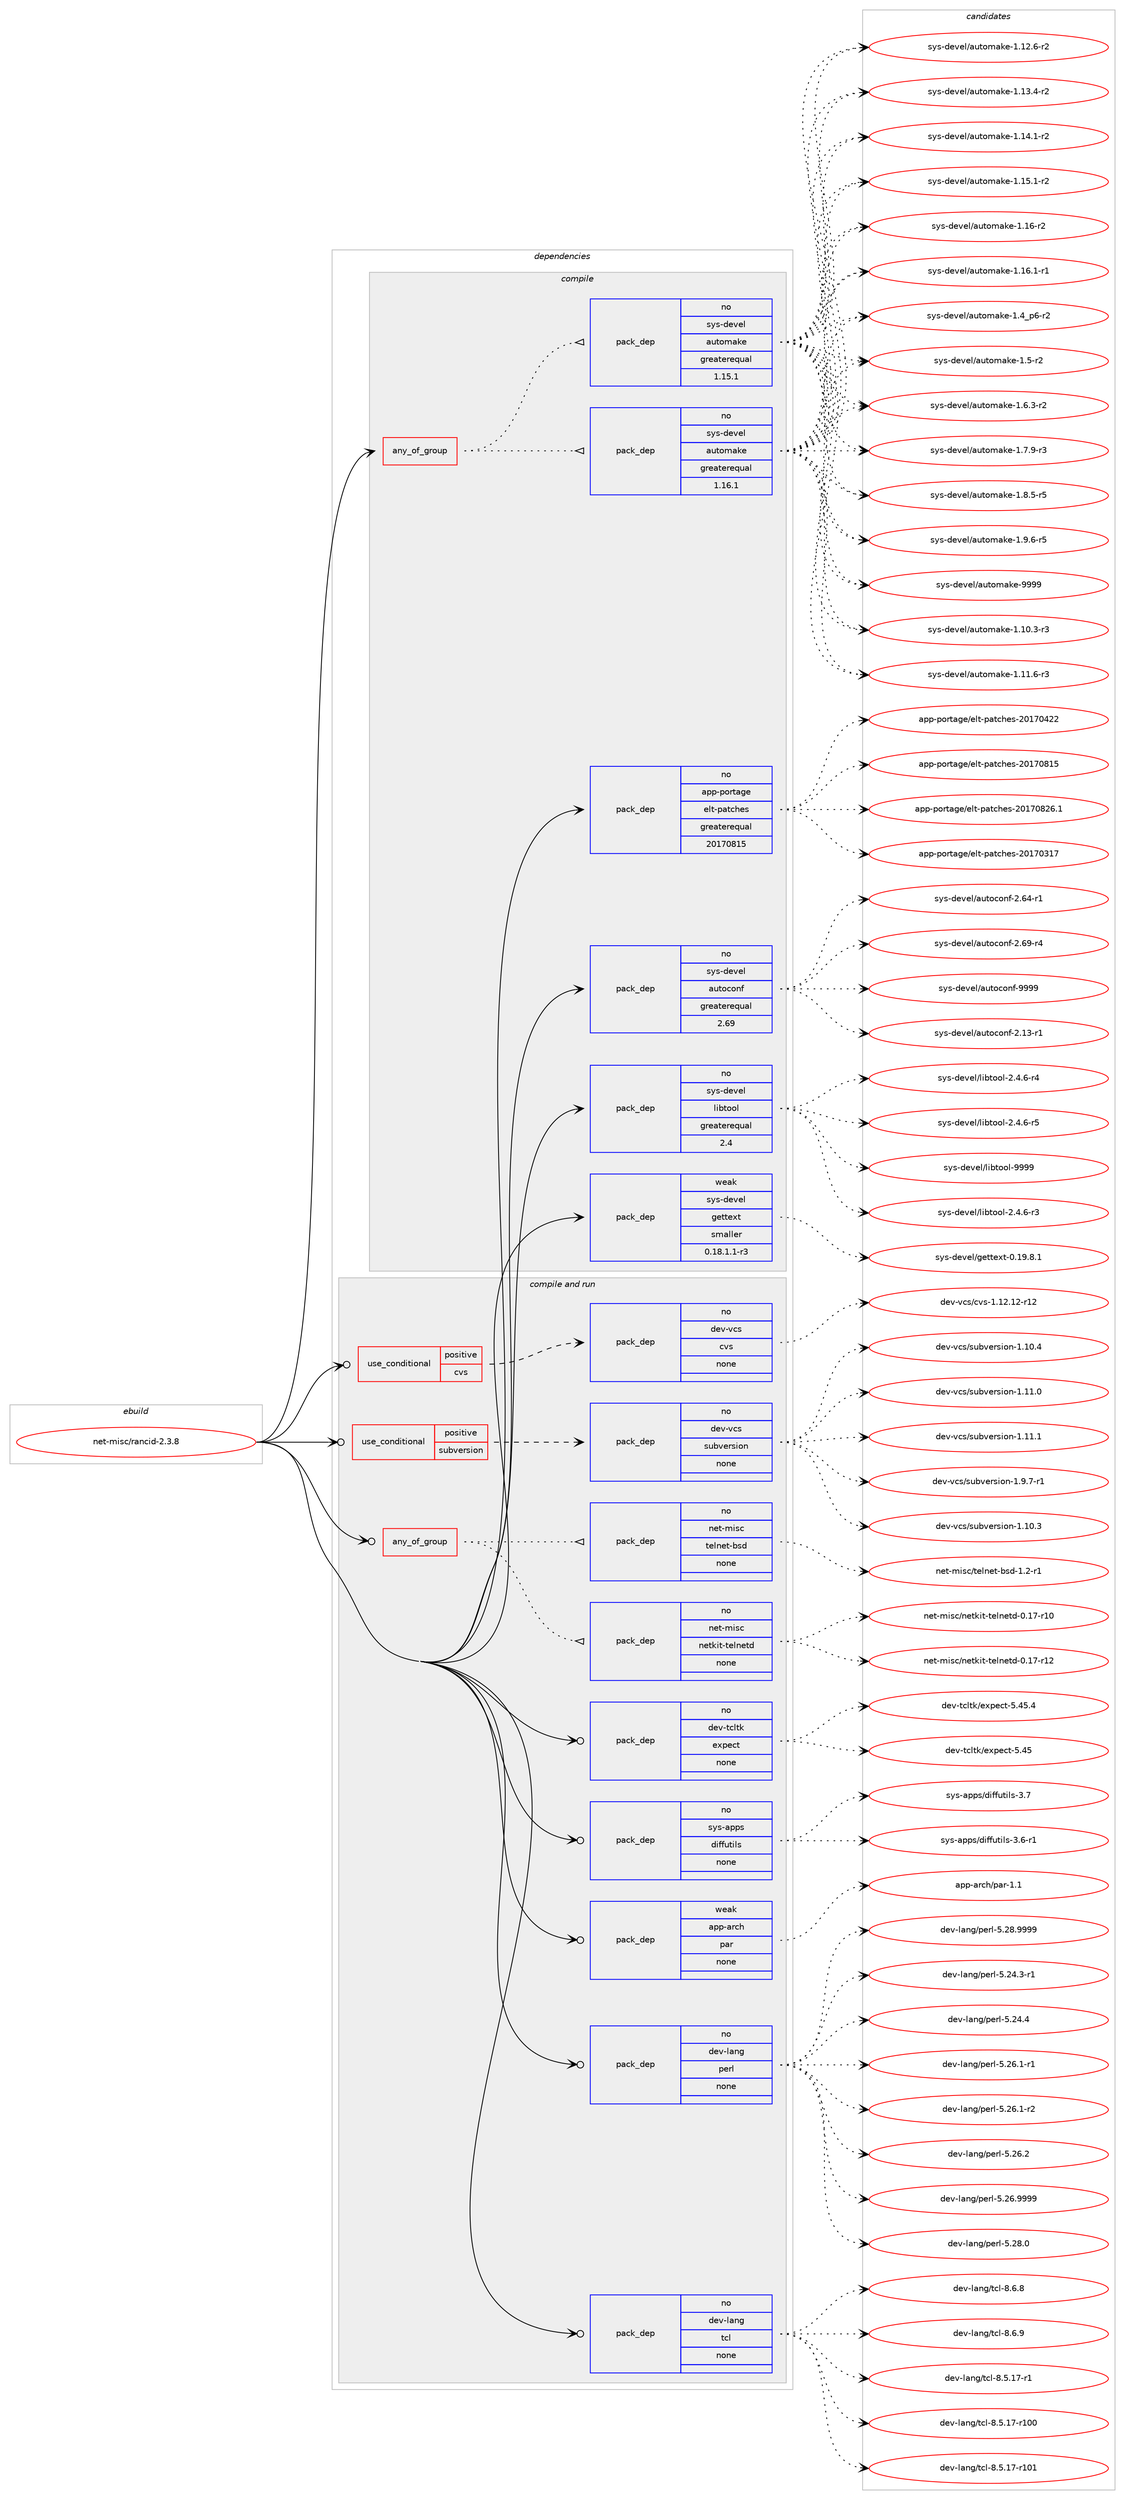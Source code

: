 digraph prolog {

# *************
# Graph options
# *************

newrank=true;
concentrate=true;
compound=true;
graph [rankdir=LR,fontname=Helvetica,fontsize=10,ranksep=1.5];#, ranksep=2.5, nodesep=0.2];
edge  [arrowhead=vee];
node  [fontname=Helvetica,fontsize=10];

# **********
# The ebuild
# **********

subgraph cluster_leftcol {
color=gray;
rank=same;
label=<<i>ebuild</i>>;
id [label="net-misc/rancid-2.3.8", color=red, width=4, href="../net-misc/rancid-2.3.8.svg"];
}

# ****************
# The dependencies
# ****************

subgraph cluster_midcol {
color=gray;
label=<<i>dependencies</i>>;
subgraph cluster_compile {
fillcolor="#eeeeee";
style=filled;
label=<<i>compile</i>>;
subgraph any26436 {
dependency1671490 [label=<<TABLE BORDER="0" CELLBORDER="1" CELLSPACING="0" CELLPADDING="4"><TR><TD CELLPADDING="10">any_of_group</TD></TR></TABLE>>, shape=none, color=red];subgraph pack1195103 {
dependency1671491 [label=<<TABLE BORDER="0" CELLBORDER="1" CELLSPACING="0" CELLPADDING="4" WIDTH="220"><TR><TD ROWSPAN="6" CELLPADDING="30">pack_dep</TD></TR><TR><TD WIDTH="110">no</TD></TR><TR><TD>sys-devel</TD></TR><TR><TD>automake</TD></TR><TR><TD>greaterequal</TD></TR><TR><TD>1.16.1</TD></TR></TABLE>>, shape=none, color=blue];
}
dependency1671490:e -> dependency1671491:w [weight=20,style="dotted",arrowhead="oinv"];
subgraph pack1195104 {
dependency1671492 [label=<<TABLE BORDER="0" CELLBORDER="1" CELLSPACING="0" CELLPADDING="4" WIDTH="220"><TR><TD ROWSPAN="6" CELLPADDING="30">pack_dep</TD></TR><TR><TD WIDTH="110">no</TD></TR><TR><TD>sys-devel</TD></TR><TR><TD>automake</TD></TR><TR><TD>greaterequal</TD></TR><TR><TD>1.15.1</TD></TR></TABLE>>, shape=none, color=blue];
}
dependency1671490:e -> dependency1671492:w [weight=20,style="dotted",arrowhead="oinv"];
}
id:e -> dependency1671490:w [weight=20,style="solid",arrowhead="vee"];
subgraph pack1195105 {
dependency1671493 [label=<<TABLE BORDER="0" CELLBORDER="1" CELLSPACING="0" CELLPADDING="4" WIDTH="220"><TR><TD ROWSPAN="6" CELLPADDING="30">pack_dep</TD></TR><TR><TD WIDTH="110">no</TD></TR><TR><TD>app-portage</TD></TR><TR><TD>elt-patches</TD></TR><TR><TD>greaterequal</TD></TR><TR><TD>20170815</TD></TR></TABLE>>, shape=none, color=blue];
}
id:e -> dependency1671493:w [weight=20,style="solid",arrowhead="vee"];
subgraph pack1195106 {
dependency1671494 [label=<<TABLE BORDER="0" CELLBORDER="1" CELLSPACING="0" CELLPADDING="4" WIDTH="220"><TR><TD ROWSPAN="6" CELLPADDING="30">pack_dep</TD></TR><TR><TD WIDTH="110">no</TD></TR><TR><TD>sys-devel</TD></TR><TR><TD>autoconf</TD></TR><TR><TD>greaterequal</TD></TR><TR><TD>2.69</TD></TR></TABLE>>, shape=none, color=blue];
}
id:e -> dependency1671494:w [weight=20,style="solid",arrowhead="vee"];
subgraph pack1195107 {
dependency1671495 [label=<<TABLE BORDER="0" CELLBORDER="1" CELLSPACING="0" CELLPADDING="4" WIDTH="220"><TR><TD ROWSPAN="6" CELLPADDING="30">pack_dep</TD></TR><TR><TD WIDTH="110">no</TD></TR><TR><TD>sys-devel</TD></TR><TR><TD>libtool</TD></TR><TR><TD>greaterequal</TD></TR><TR><TD>2.4</TD></TR></TABLE>>, shape=none, color=blue];
}
id:e -> dependency1671495:w [weight=20,style="solid",arrowhead="vee"];
subgraph pack1195108 {
dependency1671496 [label=<<TABLE BORDER="0" CELLBORDER="1" CELLSPACING="0" CELLPADDING="4" WIDTH="220"><TR><TD ROWSPAN="6" CELLPADDING="30">pack_dep</TD></TR><TR><TD WIDTH="110">weak</TD></TR><TR><TD>sys-devel</TD></TR><TR><TD>gettext</TD></TR><TR><TD>smaller</TD></TR><TR><TD>0.18.1.1-r3</TD></TR></TABLE>>, shape=none, color=blue];
}
id:e -> dependency1671496:w [weight=20,style="solid",arrowhead="vee"];
}
subgraph cluster_compileandrun {
fillcolor="#eeeeee";
style=filled;
label=<<i>compile and run</i>>;
subgraph any26437 {
dependency1671497 [label=<<TABLE BORDER="0" CELLBORDER="1" CELLSPACING="0" CELLPADDING="4"><TR><TD CELLPADDING="10">any_of_group</TD></TR></TABLE>>, shape=none, color=red];subgraph pack1195109 {
dependency1671498 [label=<<TABLE BORDER="0" CELLBORDER="1" CELLSPACING="0" CELLPADDING="4" WIDTH="220"><TR><TD ROWSPAN="6" CELLPADDING="30">pack_dep</TD></TR><TR><TD WIDTH="110">no</TD></TR><TR><TD>net-misc</TD></TR><TR><TD>netkit-telnetd</TD></TR><TR><TD>none</TD></TR><TR><TD></TD></TR></TABLE>>, shape=none, color=blue];
}
dependency1671497:e -> dependency1671498:w [weight=20,style="dotted",arrowhead="oinv"];
subgraph pack1195110 {
dependency1671499 [label=<<TABLE BORDER="0" CELLBORDER="1" CELLSPACING="0" CELLPADDING="4" WIDTH="220"><TR><TD ROWSPAN="6" CELLPADDING="30">pack_dep</TD></TR><TR><TD WIDTH="110">no</TD></TR><TR><TD>net-misc</TD></TR><TR><TD>telnet-bsd</TD></TR><TR><TD>none</TD></TR><TR><TD></TD></TR></TABLE>>, shape=none, color=blue];
}
dependency1671497:e -> dependency1671499:w [weight=20,style="dotted",arrowhead="oinv"];
}
id:e -> dependency1671497:w [weight=20,style="solid",arrowhead="odotvee"];
subgraph cond449121 {
dependency1671500 [label=<<TABLE BORDER="0" CELLBORDER="1" CELLSPACING="0" CELLPADDING="4"><TR><TD ROWSPAN="3" CELLPADDING="10">use_conditional</TD></TR><TR><TD>positive</TD></TR><TR><TD>cvs</TD></TR></TABLE>>, shape=none, color=red];
subgraph pack1195111 {
dependency1671501 [label=<<TABLE BORDER="0" CELLBORDER="1" CELLSPACING="0" CELLPADDING="4" WIDTH="220"><TR><TD ROWSPAN="6" CELLPADDING="30">pack_dep</TD></TR><TR><TD WIDTH="110">no</TD></TR><TR><TD>dev-vcs</TD></TR><TR><TD>cvs</TD></TR><TR><TD>none</TD></TR><TR><TD></TD></TR></TABLE>>, shape=none, color=blue];
}
dependency1671500:e -> dependency1671501:w [weight=20,style="dashed",arrowhead="vee"];
}
id:e -> dependency1671500:w [weight=20,style="solid",arrowhead="odotvee"];
subgraph cond449122 {
dependency1671502 [label=<<TABLE BORDER="0" CELLBORDER="1" CELLSPACING="0" CELLPADDING="4"><TR><TD ROWSPAN="3" CELLPADDING="10">use_conditional</TD></TR><TR><TD>positive</TD></TR><TR><TD>subversion</TD></TR></TABLE>>, shape=none, color=red];
subgraph pack1195112 {
dependency1671503 [label=<<TABLE BORDER="0" CELLBORDER="1" CELLSPACING="0" CELLPADDING="4" WIDTH="220"><TR><TD ROWSPAN="6" CELLPADDING="30">pack_dep</TD></TR><TR><TD WIDTH="110">no</TD></TR><TR><TD>dev-vcs</TD></TR><TR><TD>subversion</TD></TR><TR><TD>none</TD></TR><TR><TD></TD></TR></TABLE>>, shape=none, color=blue];
}
dependency1671502:e -> dependency1671503:w [weight=20,style="dashed",arrowhead="vee"];
}
id:e -> dependency1671502:w [weight=20,style="solid",arrowhead="odotvee"];
subgraph pack1195113 {
dependency1671504 [label=<<TABLE BORDER="0" CELLBORDER="1" CELLSPACING="0" CELLPADDING="4" WIDTH="220"><TR><TD ROWSPAN="6" CELLPADDING="30">pack_dep</TD></TR><TR><TD WIDTH="110">no</TD></TR><TR><TD>dev-lang</TD></TR><TR><TD>perl</TD></TR><TR><TD>none</TD></TR><TR><TD></TD></TR></TABLE>>, shape=none, color=blue];
}
id:e -> dependency1671504:w [weight=20,style="solid",arrowhead="odotvee"];
subgraph pack1195114 {
dependency1671505 [label=<<TABLE BORDER="0" CELLBORDER="1" CELLSPACING="0" CELLPADDING="4" WIDTH="220"><TR><TD ROWSPAN="6" CELLPADDING="30">pack_dep</TD></TR><TR><TD WIDTH="110">no</TD></TR><TR><TD>dev-lang</TD></TR><TR><TD>tcl</TD></TR><TR><TD>none</TD></TR><TR><TD></TD></TR></TABLE>>, shape=none, color=blue];
}
id:e -> dependency1671505:w [weight=20,style="solid",arrowhead="odotvee"];
subgraph pack1195115 {
dependency1671506 [label=<<TABLE BORDER="0" CELLBORDER="1" CELLSPACING="0" CELLPADDING="4" WIDTH="220"><TR><TD ROWSPAN="6" CELLPADDING="30">pack_dep</TD></TR><TR><TD WIDTH="110">no</TD></TR><TR><TD>dev-tcltk</TD></TR><TR><TD>expect</TD></TR><TR><TD>none</TD></TR><TR><TD></TD></TR></TABLE>>, shape=none, color=blue];
}
id:e -> dependency1671506:w [weight=20,style="solid",arrowhead="odotvee"];
subgraph pack1195116 {
dependency1671507 [label=<<TABLE BORDER="0" CELLBORDER="1" CELLSPACING="0" CELLPADDING="4" WIDTH="220"><TR><TD ROWSPAN="6" CELLPADDING="30">pack_dep</TD></TR><TR><TD WIDTH="110">no</TD></TR><TR><TD>sys-apps</TD></TR><TR><TD>diffutils</TD></TR><TR><TD>none</TD></TR><TR><TD></TD></TR></TABLE>>, shape=none, color=blue];
}
id:e -> dependency1671507:w [weight=20,style="solid",arrowhead="odotvee"];
subgraph pack1195117 {
dependency1671508 [label=<<TABLE BORDER="0" CELLBORDER="1" CELLSPACING="0" CELLPADDING="4" WIDTH="220"><TR><TD ROWSPAN="6" CELLPADDING="30">pack_dep</TD></TR><TR><TD WIDTH="110">weak</TD></TR><TR><TD>app-arch</TD></TR><TR><TD>par</TD></TR><TR><TD>none</TD></TR><TR><TD></TD></TR></TABLE>>, shape=none, color=blue];
}
id:e -> dependency1671508:w [weight=20,style="solid",arrowhead="odotvee"];
}
subgraph cluster_run {
fillcolor="#eeeeee";
style=filled;
label=<<i>run</i>>;
}
}

# **************
# The candidates
# **************

subgraph cluster_choices {
rank=same;
color=gray;
label=<<i>candidates</i>>;

subgraph choice1195103 {
color=black;
nodesep=1;
choice11512111545100101118101108479711711611110997107101454946494846514511451 [label="sys-devel/automake-1.10.3-r3", color=red, width=4,href="../sys-devel/automake-1.10.3-r3.svg"];
choice11512111545100101118101108479711711611110997107101454946494946544511451 [label="sys-devel/automake-1.11.6-r3", color=red, width=4,href="../sys-devel/automake-1.11.6-r3.svg"];
choice11512111545100101118101108479711711611110997107101454946495046544511450 [label="sys-devel/automake-1.12.6-r2", color=red, width=4,href="../sys-devel/automake-1.12.6-r2.svg"];
choice11512111545100101118101108479711711611110997107101454946495146524511450 [label="sys-devel/automake-1.13.4-r2", color=red, width=4,href="../sys-devel/automake-1.13.4-r2.svg"];
choice11512111545100101118101108479711711611110997107101454946495246494511450 [label="sys-devel/automake-1.14.1-r2", color=red, width=4,href="../sys-devel/automake-1.14.1-r2.svg"];
choice11512111545100101118101108479711711611110997107101454946495346494511450 [label="sys-devel/automake-1.15.1-r2", color=red, width=4,href="../sys-devel/automake-1.15.1-r2.svg"];
choice1151211154510010111810110847971171161111099710710145494649544511450 [label="sys-devel/automake-1.16-r2", color=red, width=4,href="../sys-devel/automake-1.16-r2.svg"];
choice11512111545100101118101108479711711611110997107101454946495446494511449 [label="sys-devel/automake-1.16.1-r1", color=red, width=4,href="../sys-devel/automake-1.16.1-r1.svg"];
choice115121115451001011181011084797117116111109971071014549465295112544511450 [label="sys-devel/automake-1.4_p6-r2", color=red, width=4,href="../sys-devel/automake-1.4_p6-r2.svg"];
choice11512111545100101118101108479711711611110997107101454946534511450 [label="sys-devel/automake-1.5-r2", color=red, width=4,href="../sys-devel/automake-1.5-r2.svg"];
choice115121115451001011181011084797117116111109971071014549465446514511450 [label="sys-devel/automake-1.6.3-r2", color=red, width=4,href="../sys-devel/automake-1.6.3-r2.svg"];
choice115121115451001011181011084797117116111109971071014549465546574511451 [label="sys-devel/automake-1.7.9-r3", color=red, width=4,href="../sys-devel/automake-1.7.9-r3.svg"];
choice115121115451001011181011084797117116111109971071014549465646534511453 [label="sys-devel/automake-1.8.5-r5", color=red, width=4,href="../sys-devel/automake-1.8.5-r5.svg"];
choice115121115451001011181011084797117116111109971071014549465746544511453 [label="sys-devel/automake-1.9.6-r5", color=red, width=4,href="../sys-devel/automake-1.9.6-r5.svg"];
choice115121115451001011181011084797117116111109971071014557575757 [label="sys-devel/automake-9999", color=red, width=4,href="../sys-devel/automake-9999.svg"];
dependency1671491:e -> choice11512111545100101118101108479711711611110997107101454946494846514511451:w [style=dotted,weight="100"];
dependency1671491:e -> choice11512111545100101118101108479711711611110997107101454946494946544511451:w [style=dotted,weight="100"];
dependency1671491:e -> choice11512111545100101118101108479711711611110997107101454946495046544511450:w [style=dotted,weight="100"];
dependency1671491:e -> choice11512111545100101118101108479711711611110997107101454946495146524511450:w [style=dotted,weight="100"];
dependency1671491:e -> choice11512111545100101118101108479711711611110997107101454946495246494511450:w [style=dotted,weight="100"];
dependency1671491:e -> choice11512111545100101118101108479711711611110997107101454946495346494511450:w [style=dotted,weight="100"];
dependency1671491:e -> choice1151211154510010111810110847971171161111099710710145494649544511450:w [style=dotted,weight="100"];
dependency1671491:e -> choice11512111545100101118101108479711711611110997107101454946495446494511449:w [style=dotted,weight="100"];
dependency1671491:e -> choice115121115451001011181011084797117116111109971071014549465295112544511450:w [style=dotted,weight="100"];
dependency1671491:e -> choice11512111545100101118101108479711711611110997107101454946534511450:w [style=dotted,weight="100"];
dependency1671491:e -> choice115121115451001011181011084797117116111109971071014549465446514511450:w [style=dotted,weight="100"];
dependency1671491:e -> choice115121115451001011181011084797117116111109971071014549465546574511451:w [style=dotted,weight="100"];
dependency1671491:e -> choice115121115451001011181011084797117116111109971071014549465646534511453:w [style=dotted,weight="100"];
dependency1671491:e -> choice115121115451001011181011084797117116111109971071014549465746544511453:w [style=dotted,weight="100"];
dependency1671491:e -> choice115121115451001011181011084797117116111109971071014557575757:w [style=dotted,weight="100"];
}
subgraph choice1195104 {
color=black;
nodesep=1;
choice11512111545100101118101108479711711611110997107101454946494846514511451 [label="sys-devel/automake-1.10.3-r3", color=red, width=4,href="../sys-devel/automake-1.10.3-r3.svg"];
choice11512111545100101118101108479711711611110997107101454946494946544511451 [label="sys-devel/automake-1.11.6-r3", color=red, width=4,href="../sys-devel/automake-1.11.6-r3.svg"];
choice11512111545100101118101108479711711611110997107101454946495046544511450 [label="sys-devel/automake-1.12.6-r2", color=red, width=4,href="../sys-devel/automake-1.12.6-r2.svg"];
choice11512111545100101118101108479711711611110997107101454946495146524511450 [label="sys-devel/automake-1.13.4-r2", color=red, width=4,href="../sys-devel/automake-1.13.4-r2.svg"];
choice11512111545100101118101108479711711611110997107101454946495246494511450 [label="sys-devel/automake-1.14.1-r2", color=red, width=4,href="../sys-devel/automake-1.14.1-r2.svg"];
choice11512111545100101118101108479711711611110997107101454946495346494511450 [label="sys-devel/automake-1.15.1-r2", color=red, width=4,href="../sys-devel/automake-1.15.1-r2.svg"];
choice1151211154510010111810110847971171161111099710710145494649544511450 [label="sys-devel/automake-1.16-r2", color=red, width=4,href="../sys-devel/automake-1.16-r2.svg"];
choice11512111545100101118101108479711711611110997107101454946495446494511449 [label="sys-devel/automake-1.16.1-r1", color=red, width=4,href="../sys-devel/automake-1.16.1-r1.svg"];
choice115121115451001011181011084797117116111109971071014549465295112544511450 [label="sys-devel/automake-1.4_p6-r2", color=red, width=4,href="../sys-devel/automake-1.4_p6-r2.svg"];
choice11512111545100101118101108479711711611110997107101454946534511450 [label="sys-devel/automake-1.5-r2", color=red, width=4,href="../sys-devel/automake-1.5-r2.svg"];
choice115121115451001011181011084797117116111109971071014549465446514511450 [label="sys-devel/automake-1.6.3-r2", color=red, width=4,href="../sys-devel/automake-1.6.3-r2.svg"];
choice115121115451001011181011084797117116111109971071014549465546574511451 [label="sys-devel/automake-1.7.9-r3", color=red, width=4,href="../sys-devel/automake-1.7.9-r3.svg"];
choice115121115451001011181011084797117116111109971071014549465646534511453 [label="sys-devel/automake-1.8.5-r5", color=red, width=4,href="../sys-devel/automake-1.8.5-r5.svg"];
choice115121115451001011181011084797117116111109971071014549465746544511453 [label="sys-devel/automake-1.9.6-r5", color=red, width=4,href="../sys-devel/automake-1.9.6-r5.svg"];
choice115121115451001011181011084797117116111109971071014557575757 [label="sys-devel/automake-9999", color=red, width=4,href="../sys-devel/automake-9999.svg"];
dependency1671492:e -> choice11512111545100101118101108479711711611110997107101454946494846514511451:w [style=dotted,weight="100"];
dependency1671492:e -> choice11512111545100101118101108479711711611110997107101454946494946544511451:w [style=dotted,weight="100"];
dependency1671492:e -> choice11512111545100101118101108479711711611110997107101454946495046544511450:w [style=dotted,weight="100"];
dependency1671492:e -> choice11512111545100101118101108479711711611110997107101454946495146524511450:w [style=dotted,weight="100"];
dependency1671492:e -> choice11512111545100101118101108479711711611110997107101454946495246494511450:w [style=dotted,weight="100"];
dependency1671492:e -> choice11512111545100101118101108479711711611110997107101454946495346494511450:w [style=dotted,weight="100"];
dependency1671492:e -> choice1151211154510010111810110847971171161111099710710145494649544511450:w [style=dotted,weight="100"];
dependency1671492:e -> choice11512111545100101118101108479711711611110997107101454946495446494511449:w [style=dotted,weight="100"];
dependency1671492:e -> choice115121115451001011181011084797117116111109971071014549465295112544511450:w [style=dotted,weight="100"];
dependency1671492:e -> choice11512111545100101118101108479711711611110997107101454946534511450:w [style=dotted,weight="100"];
dependency1671492:e -> choice115121115451001011181011084797117116111109971071014549465446514511450:w [style=dotted,weight="100"];
dependency1671492:e -> choice115121115451001011181011084797117116111109971071014549465546574511451:w [style=dotted,weight="100"];
dependency1671492:e -> choice115121115451001011181011084797117116111109971071014549465646534511453:w [style=dotted,weight="100"];
dependency1671492:e -> choice115121115451001011181011084797117116111109971071014549465746544511453:w [style=dotted,weight="100"];
dependency1671492:e -> choice115121115451001011181011084797117116111109971071014557575757:w [style=dotted,weight="100"];
}
subgraph choice1195105 {
color=black;
nodesep=1;
choice97112112451121111141169710310147101108116451129711699104101115455048495548514955 [label="app-portage/elt-patches-20170317", color=red, width=4,href="../app-portage/elt-patches-20170317.svg"];
choice97112112451121111141169710310147101108116451129711699104101115455048495548525050 [label="app-portage/elt-patches-20170422", color=red, width=4,href="../app-portage/elt-patches-20170422.svg"];
choice97112112451121111141169710310147101108116451129711699104101115455048495548564953 [label="app-portage/elt-patches-20170815", color=red, width=4,href="../app-portage/elt-patches-20170815.svg"];
choice971121124511211111411697103101471011081164511297116991041011154550484955485650544649 [label="app-portage/elt-patches-20170826.1", color=red, width=4,href="../app-portage/elt-patches-20170826.1.svg"];
dependency1671493:e -> choice97112112451121111141169710310147101108116451129711699104101115455048495548514955:w [style=dotted,weight="100"];
dependency1671493:e -> choice97112112451121111141169710310147101108116451129711699104101115455048495548525050:w [style=dotted,weight="100"];
dependency1671493:e -> choice97112112451121111141169710310147101108116451129711699104101115455048495548564953:w [style=dotted,weight="100"];
dependency1671493:e -> choice971121124511211111411697103101471011081164511297116991041011154550484955485650544649:w [style=dotted,weight="100"];
}
subgraph choice1195106 {
color=black;
nodesep=1;
choice1151211154510010111810110847971171161119911111010245504649514511449 [label="sys-devel/autoconf-2.13-r1", color=red, width=4,href="../sys-devel/autoconf-2.13-r1.svg"];
choice1151211154510010111810110847971171161119911111010245504654524511449 [label="sys-devel/autoconf-2.64-r1", color=red, width=4,href="../sys-devel/autoconf-2.64-r1.svg"];
choice1151211154510010111810110847971171161119911111010245504654574511452 [label="sys-devel/autoconf-2.69-r4", color=red, width=4,href="../sys-devel/autoconf-2.69-r4.svg"];
choice115121115451001011181011084797117116111991111101024557575757 [label="sys-devel/autoconf-9999", color=red, width=4,href="../sys-devel/autoconf-9999.svg"];
dependency1671494:e -> choice1151211154510010111810110847971171161119911111010245504649514511449:w [style=dotted,weight="100"];
dependency1671494:e -> choice1151211154510010111810110847971171161119911111010245504654524511449:w [style=dotted,weight="100"];
dependency1671494:e -> choice1151211154510010111810110847971171161119911111010245504654574511452:w [style=dotted,weight="100"];
dependency1671494:e -> choice115121115451001011181011084797117116111991111101024557575757:w [style=dotted,weight="100"];
}
subgraph choice1195107 {
color=black;
nodesep=1;
choice1151211154510010111810110847108105981161111111084550465246544511451 [label="sys-devel/libtool-2.4.6-r3", color=red, width=4,href="../sys-devel/libtool-2.4.6-r3.svg"];
choice1151211154510010111810110847108105981161111111084550465246544511452 [label="sys-devel/libtool-2.4.6-r4", color=red, width=4,href="../sys-devel/libtool-2.4.6-r4.svg"];
choice1151211154510010111810110847108105981161111111084550465246544511453 [label="sys-devel/libtool-2.4.6-r5", color=red, width=4,href="../sys-devel/libtool-2.4.6-r5.svg"];
choice1151211154510010111810110847108105981161111111084557575757 [label="sys-devel/libtool-9999", color=red, width=4,href="../sys-devel/libtool-9999.svg"];
dependency1671495:e -> choice1151211154510010111810110847108105981161111111084550465246544511451:w [style=dotted,weight="100"];
dependency1671495:e -> choice1151211154510010111810110847108105981161111111084550465246544511452:w [style=dotted,weight="100"];
dependency1671495:e -> choice1151211154510010111810110847108105981161111111084550465246544511453:w [style=dotted,weight="100"];
dependency1671495:e -> choice1151211154510010111810110847108105981161111111084557575757:w [style=dotted,weight="100"];
}
subgraph choice1195108 {
color=black;
nodesep=1;
choice1151211154510010111810110847103101116116101120116454846495746564649 [label="sys-devel/gettext-0.19.8.1", color=red, width=4,href="../sys-devel/gettext-0.19.8.1.svg"];
dependency1671496:e -> choice1151211154510010111810110847103101116116101120116454846495746564649:w [style=dotted,weight="100"];
}
subgraph choice1195109 {
color=black;
nodesep=1;
choice110101116451091051159947110101116107105116451161011081101011161004548464955451144948 [label="net-misc/netkit-telnetd-0.17-r10", color=red, width=4,href="../net-misc/netkit-telnetd-0.17-r10.svg"];
choice110101116451091051159947110101116107105116451161011081101011161004548464955451144950 [label="net-misc/netkit-telnetd-0.17-r12", color=red, width=4,href="../net-misc/netkit-telnetd-0.17-r12.svg"];
dependency1671498:e -> choice110101116451091051159947110101116107105116451161011081101011161004548464955451144948:w [style=dotted,weight="100"];
dependency1671498:e -> choice110101116451091051159947110101116107105116451161011081101011161004548464955451144950:w [style=dotted,weight="100"];
}
subgraph choice1195110 {
color=black;
nodesep=1;
choice1101011164510910511599471161011081101011164598115100454946504511449 [label="net-misc/telnet-bsd-1.2-r1", color=red, width=4,href="../net-misc/telnet-bsd-1.2-r1.svg"];
dependency1671499:e -> choice1101011164510910511599471161011081101011164598115100454946504511449:w [style=dotted,weight="100"];
}
subgraph choice1195111 {
color=black;
nodesep=1;
choice100101118451189911547991181154549464950464950451144950 [label="dev-vcs/cvs-1.12.12-r12", color=red, width=4,href="../dev-vcs/cvs-1.12.12-r12.svg"];
dependency1671501:e -> choice100101118451189911547991181154549464950464950451144950:w [style=dotted,weight="100"];
}
subgraph choice1195112 {
color=black;
nodesep=1;
choice1001011184511899115471151179811810111411510511111045494649484651 [label="dev-vcs/subversion-1.10.3", color=red, width=4,href="../dev-vcs/subversion-1.10.3.svg"];
choice1001011184511899115471151179811810111411510511111045494649484652 [label="dev-vcs/subversion-1.10.4", color=red, width=4,href="../dev-vcs/subversion-1.10.4.svg"];
choice1001011184511899115471151179811810111411510511111045494649494648 [label="dev-vcs/subversion-1.11.0", color=red, width=4,href="../dev-vcs/subversion-1.11.0.svg"];
choice1001011184511899115471151179811810111411510511111045494649494649 [label="dev-vcs/subversion-1.11.1", color=red, width=4,href="../dev-vcs/subversion-1.11.1.svg"];
choice100101118451189911547115117981181011141151051111104549465746554511449 [label="dev-vcs/subversion-1.9.7-r1", color=red, width=4,href="../dev-vcs/subversion-1.9.7-r1.svg"];
dependency1671503:e -> choice1001011184511899115471151179811810111411510511111045494649484651:w [style=dotted,weight="100"];
dependency1671503:e -> choice1001011184511899115471151179811810111411510511111045494649484652:w [style=dotted,weight="100"];
dependency1671503:e -> choice1001011184511899115471151179811810111411510511111045494649494648:w [style=dotted,weight="100"];
dependency1671503:e -> choice1001011184511899115471151179811810111411510511111045494649494649:w [style=dotted,weight="100"];
dependency1671503:e -> choice100101118451189911547115117981181011141151051111104549465746554511449:w [style=dotted,weight="100"];
}
subgraph choice1195113 {
color=black;
nodesep=1;
choice100101118451089711010347112101114108455346505246514511449 [label="dev-lang/perl-5.24.3-r1", color=red, width=4,href="../dev-lang/perl-5.24.3-r1.svg"];
choice10010111845108971101034711210111410845534650524652 [label="dev-lang/perl-5.24.4", color=red, width=4,href="../dev-lang/perl-5.24.4.svg"];
choice100101118451089711010347112101114108455346505446494511449 [label="dev-lang/perl-5.26.1-r1", color=red, width=4,href="../dev-lang/perl-5.26.1-r1.svg"];
choice100101118451089711010347112101114108455346505446494511450 [label="dev-lang/perl-5.26.1-r2", color=red, width=4,href="../dev-lang/perl-5.26.1-r2.svg"];
choice10010111845108971101034711210111410845534650544650 [label="dev-lang/perl-5.26.2", color=red, width=4,href="../dev-lang/perl-5.26.2.svg"];
choice10010111845108971101034711210111410845534650544657575757 [label="dev-lang/perl-5.26.9999", color=red, width=4,href="../dev-lang/perl-5.26.9999.svg"];
choice10010111845108971101034711210111410845534650564648 [label="dev-lang/perl-5.28.0", color=red, width=4,href="../dev-lang/perl-5.28.0.svg"];
choice10010111845108971101034711210111410845534650564657575757 [label="dev-lang/perl-5.28.9999", color=red, width=4,href="../dev-lang/perl-5.28.9999.svg"];
dependency1671504:e -> choice100101118451089711010347112101114108455346505246514511449:w [style=dotted,weight="100"];
dependency1671504:e -> choice10010111845108971101034711210111410845534650524652:w [style=dotted,weight="100"];
dependency1671504:e -> choice100101118451089711010347112101114108455346505446494511449:w [style=dotted,weight="100"];
dependency1671504:e -> choice100101118451089711010347112101114108455346505446494511450:w [style=dotted,weight="100"];
dependency1671504:e -> choice10010111845108971101034711210111410845534650544650:w [style=dotted,weight="100"];
dependency1671504:e -> choice10010111845108971101034711210111410845534650544657575757:w [style=dotted,weight="100"];
dependency1671504:e -> choice10010111845108971101034711210111410845534650564648:w [style=dotted,weight="100"];
dependency1671504:e -> choice10010111845108971101034711210111410845534650564657575757:w [style=dotted,weight="100"];
}
subgraph choice1195114 {
color=black;
nodesep=1;
choice10010111845108971101034711699108455646534649554511449 [label="dev-lang/tcl-8.5.17-r1", color=red, width=4,href="../dev-lang/tcl-8.5.17-r1.svg"];
choice100101118451089711010347116991084556465346495545114494848 [label="dev-lang/tcl-8.5.17-r100", color=red, width=4,href="../dev-lang/tcl-8.5.17-r100.svg"];
choice100101118451089711010347116991084556465346495545114494849 [label="dev-lang/tcl-8.5.17-r101", color=red, width=4,href="../dev-lang/tcl-8.5.17-r101.svg"];
choice10010111845108971101034711699108455646544656 [label="dev-lang/tcl-8.6.8", color=red, width=4,href="../dev-lang/tcl-8.6.8.svg"];
choice10010111845108971101034711699108455646544657 [label="dev-lang/tcl-8.6.9", color=red, width=4,href="../dev-lang/tcl-8.6.9.svg"];
dependency1671505:e -> choice10010111845108971101034711699108455646534649554511449:w [style=dotted,weight="100"];
dependency1671505:e -> choice100101118451089711010347116991084556465346495545114494848:w [style=dotted,weight="100"];
dependency1671505:e -> choice100101118451089711010347116991084556465346495545114494849:w [style=dotted,weight="100"];
dependency1671505:e -> choice10010111845108971101034711699108455646544656:w [style=dotted,weight="100"];
dependency1671505:e -> choice10010111845108971101034711699108455646544657:w [style=dotted,weight="100"];
}
subgraph choice1195115 {
color=black;
nodesep=1;
choice100101118451169910811610747101120112101991164553465253 [label="dev-tcltk/expect-5.45", color=red, width=4,href="../dev-tcltk/expect-5.45.svg"];
choice1001011184511699108116107471011201121019911645534652534652 [label="dev-tcltk/expect-5.45.4", color=red, width=4,href="../dev-tcltk/expect-5.45.4.svg"];
dependency1671506:e -> choice100101118451169910811610747101120112101991164553465253:w [style=dotted,weight="100"];
dependency1671506:e -> choice1001011184511699108116107471011201121019911645534652534652:w [style=dotted,weight="100"];
}
subgraph choice1195116 {
color=black;
nodesep=1;
choice115121115459711211211547100105102102117116105108115455146544511449 [label="sys-apps/diffutils-3.6-r1", color=red, width=4,href="../sys-apps/diffutils-3.6-r1.svg"];
choice11512111545971121121154710010510210211711610510811545514655 [label="sys-apps/diffutils-3.7", color=red, width=4,href="../sys-apps/diffutils-3.7.svg"];
dependency1671507:e -> choice115121115459711211211547100105102102117116105108115455146544511449:w [style=dotted,weight="100"];
dependency1671507:e -> choice11512111545971121121154710010510210211711610510811545514655:w [style=dotted,weight="100"];
}
subgraph choice1195117 {
color=black;
nodesep=1;
choice97112112459711499104471129711445494649 [label="app-arch/par-1.1", color=red, width=4,href="../app-arch/par-1.1.svg"];
dependency1671508:e -> choice97112112459711499104471129711445494649:w [style=dotted,weight="100"];
}
}

}

